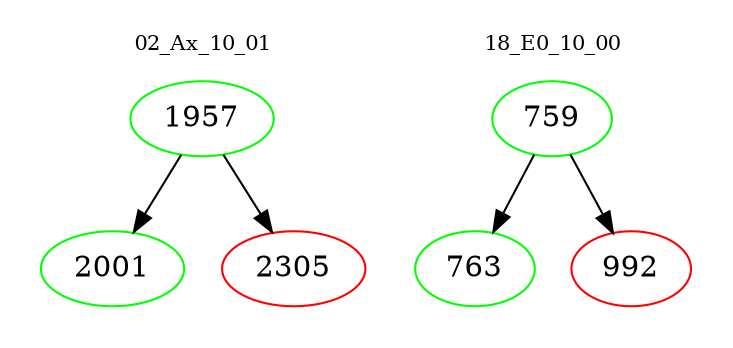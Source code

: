 digraph{
subgraph cluster_0 {
color = white
label = "02_Ax_10_01";
fontsize=10;
T0_1957 [label="1957", color="green"]
T0_1957 -> T0_2001 [color="black"]
T0_2001 [label="2001", color="green"]
T0_1957 -> T0_2305 [color="black"]
T0_2305 [label="2305", color="red"]
}
subgraph cluster_1 {
color = white
label = "18_E0_10_00";
fontsize=10;
T1_759 [label="759", color="green"]
T1_759 -> T1_763 [color="black"]
T1_763 [label="763", color="green"]
T1_759 -> T1_992 [color="black"]
T1_992 [label="992", color="red"]
}
}
